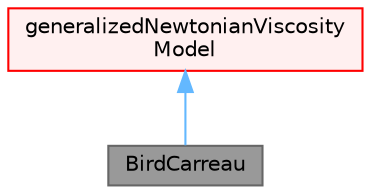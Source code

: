 digraph "BirdCarreau"
{
 // LATEX_PDF_SIZE
  bgcolor="transparent";
  edge [fontname=Helvetica,fontsize=10,labelfontname=Helvetica,labelfontsize=10];
  node [fontname=Helvetica,fontsize=10,shape=box,height=0.2,width=0.4];
  Node1 [id="Node000001",label="BirdCarreau",height=0.2,width=0.4,color="gray40", fillcolor="grey60", style="filled", fontcolor="black",tooltip="An incompressible Bird-Carreau non-Newtonian viscosity model."];
  Node2 -> Node1 [id="edge1_Node000001_Node000002",dir="back",color="steelblue1",style="solid",tooltip=" "];
  Node2 [id="Node000002",label="generalizedNewtonianViscosity\lModel",height=0.2,width=0.4,color="red", fillcolor="#FFF0F0", style="filled",URL="$classFoam_1_1laminarModels_1_1generalizedNewtonianViscosityModel.html",tooltip="An abstract base class for generalized Newtonian viscosity models."];
}
